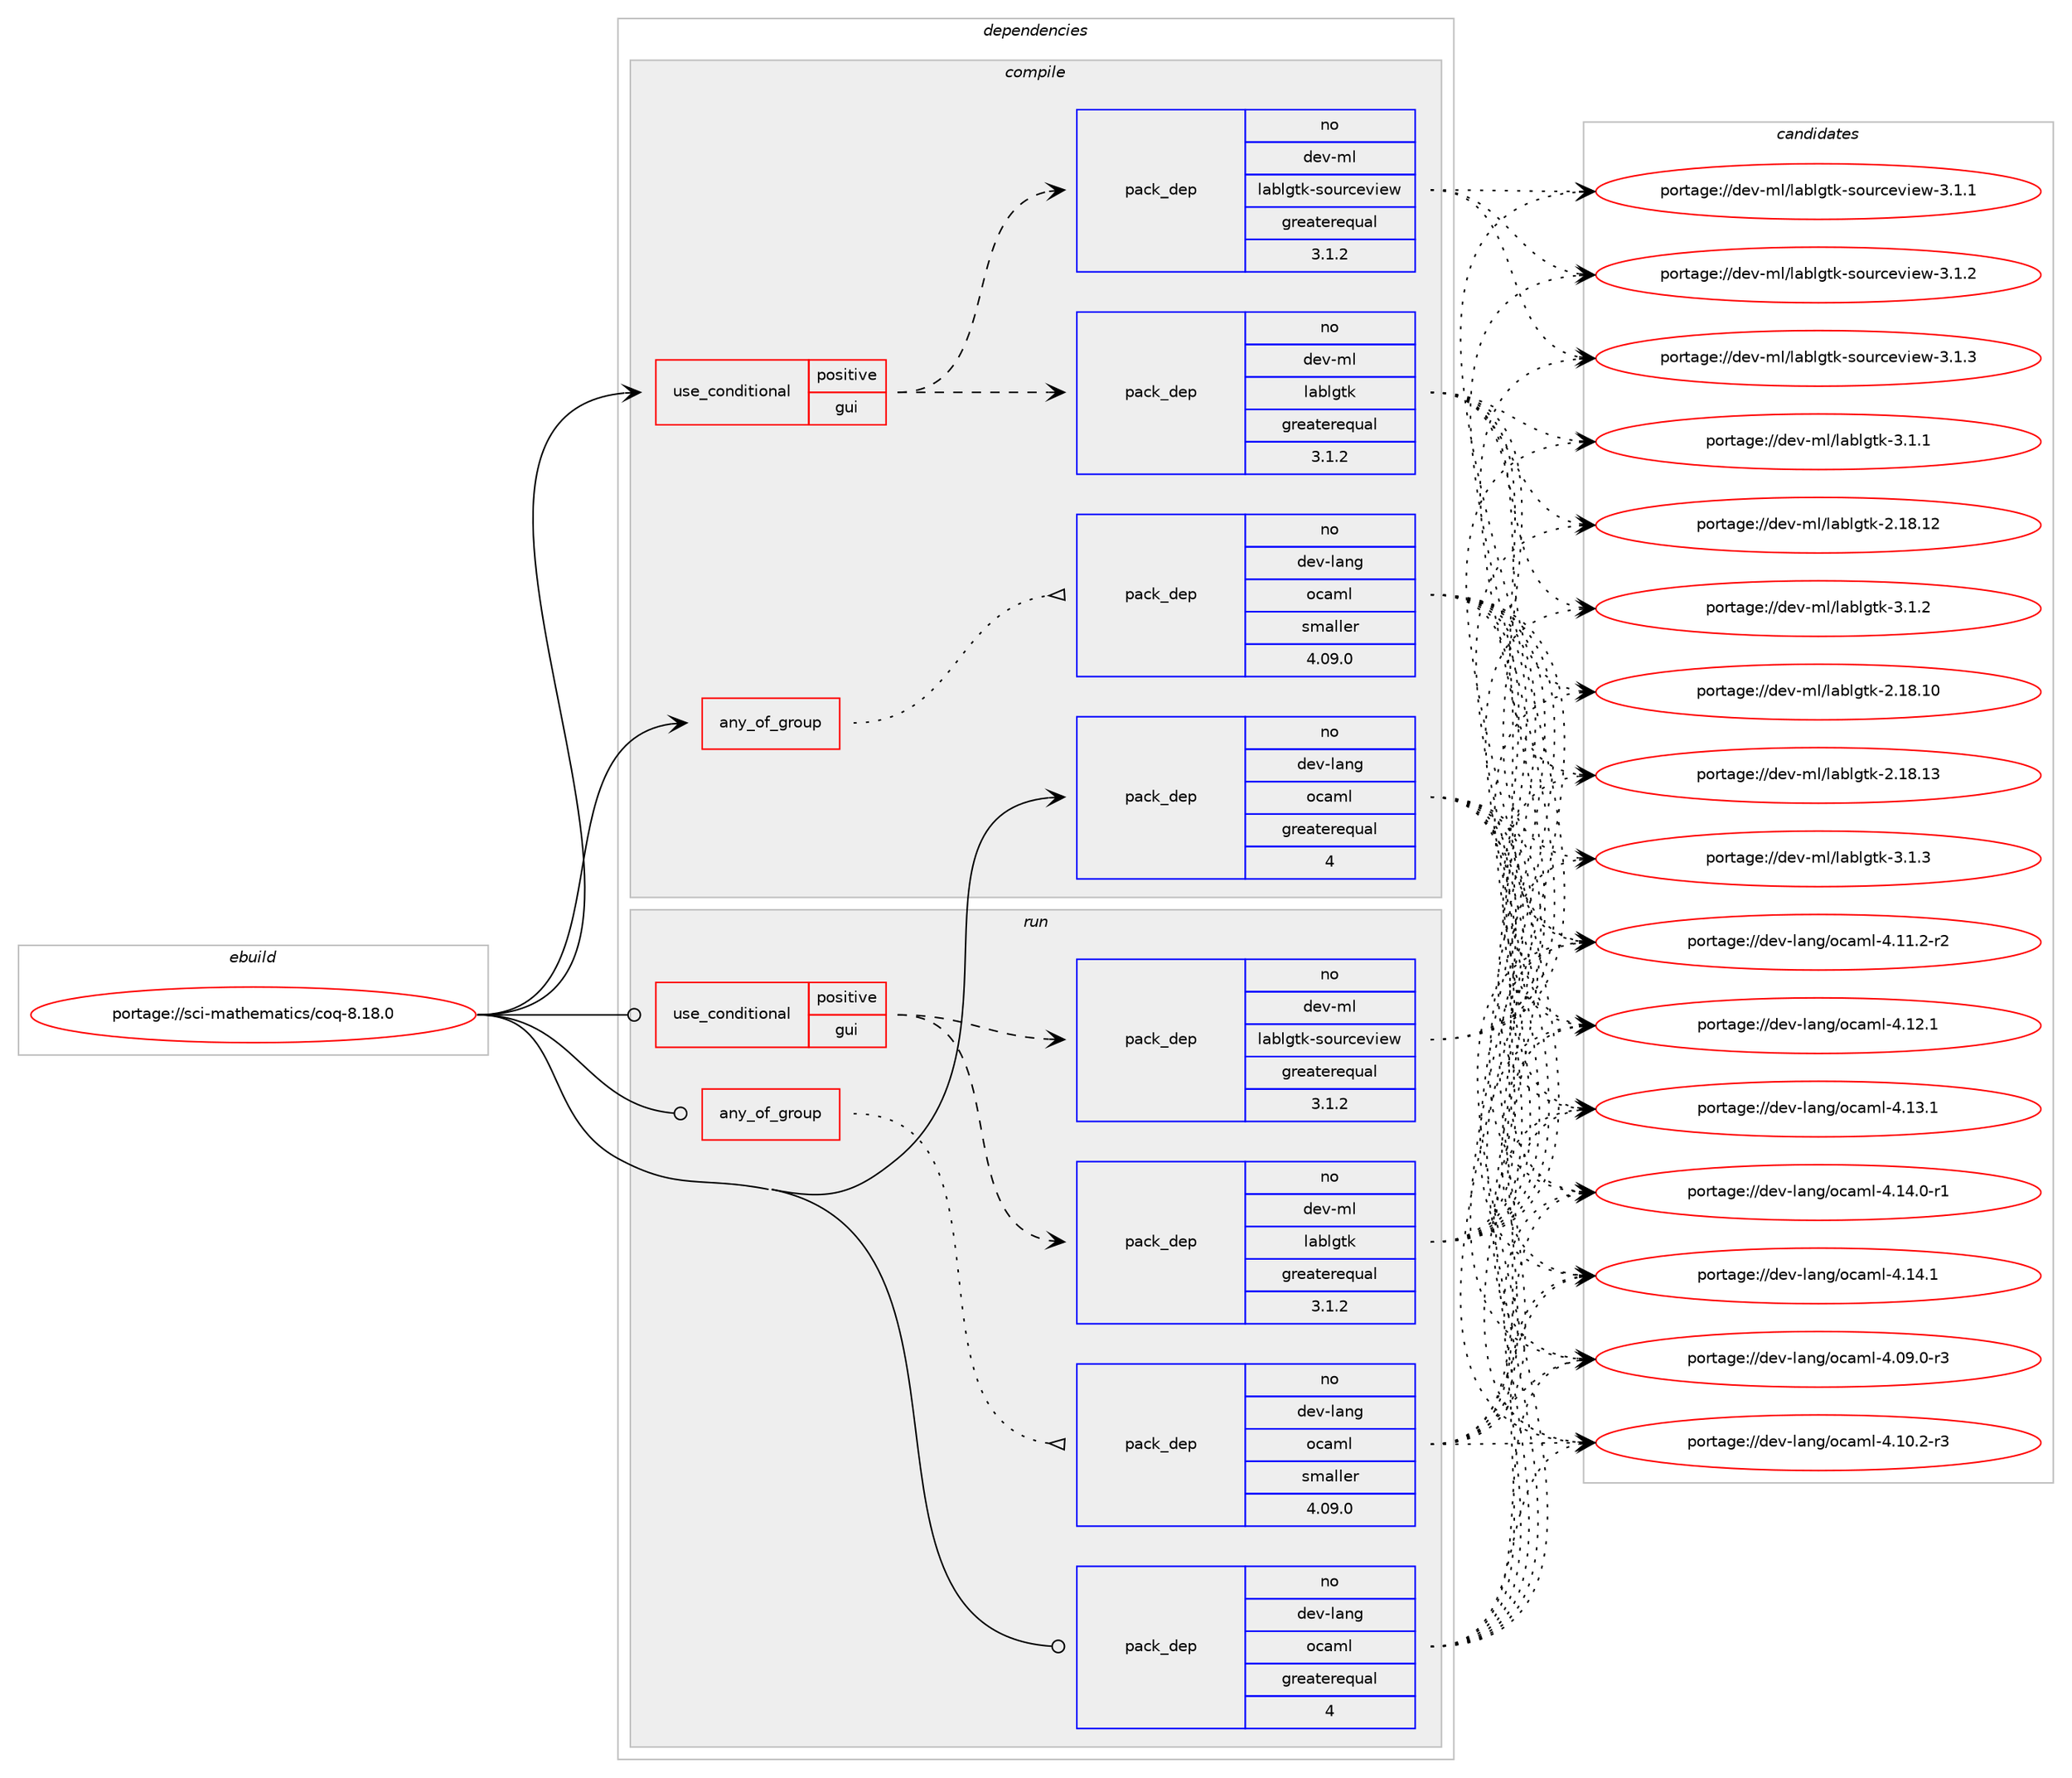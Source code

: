 digraph prolog {

# *************
# Graph options
# *************

newrank=true;
concentrate=true;
compound=true;
graph [rankdir=LR,fontname=Helvetica,fontsize=10,ranksep=1.5];#, ranksep=2.5, nodesep=0.2];
edge  [arrowhead=vee];
node  [fontname=Helvetica,fontsize=10];

# **********
# The ebuild
# **********

subgraph cluster_leftcol {
color=gray;
rank=same;
label=<<i>ebuild</i>>;
id [label="portage://sci-mathematics/coq-8.18.0", color=red, width=4, href="../sci-mathematics/coq-8.18.0.svg"];
}

# ****************
# The dependencies
# ****************

subgraph cluster_midcol {
color=gray;
label=<<i>dependencies</i>>;
subgraph cluster_compile {
fillcolor="#eeeeee";
style=filled;
label=<<i>compile</i>>;
subgraph any127 {
dependency13813 [label=<<TABLE BORDER="0" CELLBORDER="1" CELLSPACING="0" CELLPADDING="4"><TR><TD CELLPADDING="10">any_of_group</TD></TR></TABLE>>, shape=none, color=red];# *** BEGIN UNKNOWN DEPENDENCY TYPE (TODO) ***
# dependency13813 -> package_dependency(portage://sci-mathematics/coq-8.18.0,install,no,dev-ml,num,none,[,,],[],[])
# *** END UNKNOWN DEPENDENCY TYPE (TODO) ***

subgraph pack3887 {
dependency13814 [label=<<TABLE BORDER="0" CELLBORDER="1" CELLSPACING="0" CELLPADDING="4" WIDTH="220"><TR><TD ROWSPAN="6" CELLPADDING="30">pack_dep</TD></TR><TR><TD WIDTH="110">no</TD></TR><TR><TD>dev-lang</TD></TR><TR><TD>ocaml</TD></TR><TR><TD>smaller</TD></TR><TR><TD>4.09.0</TD></TR></TABLE>>, shape=none, color=blue];
}
dependency13813:e -> dependency13814:w [weight=20,style="dotted",arrowhead="oinv"];
}
id:e -> dependency13813:w [weight=20,style="solid",arrowhead="vee"];
subgraph cond9798 {
dependency13815 [label=<<TABLE BORDER="0" CELLBORDER="1" CELLSPACING="0" CELLPADDING="4"><TR><TD ROWSPAN="3" CELLPADDING="10">use_conditional</TD></TR><TR><TD>positive</TD></TR><TR><TD>gui</TD></TR></TABLE>>, shape=none, color=red];
subgraph pack3888 {
dependency13816 [label=<<TABLE BORDER="0" CELLBORDER="1" CELLSPACING="0" CELLPADDING="4" WIDTH="220"><TR><TD ROWSPAN="6" CELLPADDING="30">pack_dep</TD></TR><TR><TD WIDTH="110">no</TD></TR><TR><TD>dev-ml</TD></TR><TR><TD>lablgtk</TD></TR><TR><TD>greaterequal</TD></TR><TR><TD>3.1.2</TD></TR></TABLE>>, shape=none, color=blue];
}
dependency13815:e -> dependency13816:w [weight=20,style="dashed",arrowhead="vee"];
subgraph pack3889 {
dependency13817 [label=<<TABLE BORDER="0" CELLBORDER="1" CELLSPACING="0" CELLPADDING="4" WIDTH="220"><TR><TD ROWSPAN="6" CELLPADDING="30">pack_dep</TD></TR><TR><TD WIDTH="110">no</TD></TR><TR><TD>dev-ml</TD></TR><TR><TD>lablgtk-sourceview</TD></TR><TR><TD>greaterequal</TD></TR><TR><TD>3.1.2</TD></TR></TABLE>>, shape=none, color=blue];
}
dependency13815:e -> dependency13817:w [weight=20,style="dashed",arrowhead="vee"];
}
id:e -> dependency13815:w [weight=20,style="solid",arrowhead="vee"];
subgraph pack3890 {
dependency13818 [label=<<TABLE BORDER="0" CELLBORDER="1" CELLSPACING="0" CELLPADDING="4" WIDTH="220"><TR><TD ROWSPAN="6" CELLPADDING="30">pack_dep</TD></TR><TR><TD WIDTH="110">no</TD></TR><TR><TD>dev-lang</TD></TR><TR><TD>ocaml</TD></TR><TR><TD>greaterequal</TD></TR><TR><TD>4</TD></TR></TABLE>>, shape=none, color=blue];
}
id:e -> dependency13818:w [weight=20,style="solid",arrowhead="vee"];
# *** BEGIN UNKNOWN DEPENDENCY TYPE (TODO) ***
# id -> package_dependency(portage://sci-mathematics/coq-8.18.0,install,no,dev-ml,dune,none,[,,],any_same_slot,[])
# *** END UNKNOWN DEPENDENCY TYPE (TODO) ***

# *** BEGIN UNKNOWN DEPENDENCY TYPE (TODO) ***
# id -> package_dependency(portage://sci-mathematics/coq-8.18.0,install,no,dev-ml,zarith,none,[,,],any_same_slot,[])
# *** END UNKNOWN DEPENDENCY TYPE (TODO) ***

}
subgraph cluster_compileandrun {
fillcolor="#eeeeee";
style=filled;
label=<<i>compile and run</i>>;
}
subgraph cluster_run {
fillcolor="#eeeeee";
style=filled;
label=<<i>run</i>>;
subgraph any128 {
dependency13819 [label=<<TABLE BORDER="0" CELLBORDER="1" CELLSPACING="0" CELLPADDING="4"><TR><TD CELLPADDING="10">any_of_group</TD></TR></TABLE>>, shape=none, color=red];# *** BEGIN UNKNOWN DEPENDENCY TYPE (TODO) ***
# dependency13819 -> package_dependency(portage://sci-mathematics/coq-8.18.0,run,no,dev-ml,num,none,[,,],[],[])
# *** END UNKNOWN DEPENDENCY TYPE (TODO) ***

subgraph pack3891 {
dependency13820 [label=<<TABLE BORDER="0" CELLBORDER="1" CELLSPACING="0" CELLPADDING="4" WIDTH="220"><TR><TD ROWSPAN="6" CELLPADDING="30">pack_dep</TD></TR><TR><TD WIDTH="110">no</TD></TR><TR><TD>dev-lang</TD></TR><TR><TD>ocaml</TD></TR><TR><TD>smaller</TD></TR><TR><TD>4.09.0</TD></TR></TABLE>>, shape=none, color=blue];
}
dependency13819:e -> dependency13820:w [weight=20,style="dotted",arrowhead="oinv"];
}
id:e -> dependency13819:w [weight=20,style="solid",arrowhead="odot"];
subgraph cond9799 {
dependency13821 [label=<<TABLE BORDER="0" CELLBORDER="1" CELLSPACING="0" CELLPADDING="4"><TR><TD ROWSPAN="3" CELLPADDING="10">use_conditional</TD></TR><TR><TD>positive</TD></TR><TR><TD>gui</TD></TR></TABLE>>, shape=none, color=red];
subgraph pack3892 {
dependency13822 [label=<<TABLE BORDER="0" CELLBORDER="1" CELLSPACING="0" CELLPADDING="4" WIDTH="220"><TR><TD ROWSPAN="6" CELLPADDING="30">pack_dep</TD></TR><TR><TD WIDTH="110">no</TD></TR><TR><TD>dev-ml</TD></TR><TR><TD>lablgtk</TD></TR><TR><TD>greaterequal</TD></TR><TR><TD>3.1.2</TD></TR></TABLE>>, shape=none, color=blue];
}
dependency13821:e -> dependency13822:w [weight=20,style="dashed",arrowhead="vee"];
subgraph pack3893 {
dependency13823 [label=<<TABLE BORDER="0" CELLBORDER="1" CELLSPACING="0" CELLPADDING="4" WIDTH="220"><TR><TD ROWSPAN="6" CELLPADDING="30">pack_dep</TD></TR><TR><TD WIDTH="110">no</TD></TR><TR><TD>dev-ml</TD></TR><TR><TD>lablgtk-sourceview</TD></TR><TR><TD>greaterequal</TD></TR><TR><TD>3.1.2</TD></TR></TABLE>>, shape=none, color=blue];
}
dependency13821:e -> dependency13823:w [weight=20,style="dashed",arrowhead="vee"];
}
id:e -> dependency13821:w [weight=20,style="solid",arrowhead="odot"];
subgraph pack3894 {
dependency13824 [label=<<TABLE BORDER="0" CELLBORDER="1" CELLSPACING="0" CELLPADDING="4" WIDTH="220"><TR><TD ROWSPAN="6" CELLPADDING="30">pack_dep</TD></TR><TR><TD WIDTH="110">no</TD></TR><TR><TD>dev-lang</TD></TR><TR><TD>ocaml</TD></TR><TR><TD>greaterequal</TD></TR><TR><TD>4</TD></TR></TABLE>>, shape=none, color=blue];
}
id:e -> dependency13824:w [weight=20,style="solid",arrowhead="odot"];
# *** BEGIN UNKNOWN DEPENDENCY TYPE (TODO) ***
# id -> package_dependency(portage://sci-mathematics/coq-8.18.0,run,no,dev-ml,dune,none,[,,],any_same_slot,[])
# *** END UNKNOWN DEPENDENCY TYPE (TODO) ***

# *** BEGIN UNKNOWN DEPENDENCY TYPE (TODO) ***
# id -> package_dependency(portage://sci-mathematics/coq-8.18.0,run,no,dev-ml,zarith,none,[,,],any_same_slot,[])
# *** END UNKNOWN DEPENDENCY TYPE (TODO) ***

}
}

# **************
# The candidates
# **************

subgraph cluster_choices {
rank=same;
color=gray;
label=<<i>candidates</i>>;

subgraph choice3887 {
color=black;
nodesep=1;
choice1001011184510897110103471119997109108455246485746484511451 [label="portage://dev-lang/ocaml-4.09.0-r3", color=red, width=4,href="../dev-lang/ocaml-4.09.0-r3.svg"];
choice1001011184510897110103471119997109108455246494846504511451 [label="portage://dev-lang/ocaml-4.10.2-r3", color=red, width=4,href="../dev-lang/ocaml-4.10.2-r3.svg"];
choice1001011184510897110103471119997109108455246494946504511450 [label="portage://dev-lang/ocaml-4.11.2-r2", color=red, width=4,href="../dev-lang/ocaml-4.11.2-r2.svg"];
choice100101118451089711010347111999710910845524649504649 [label="portage://dev-lang/ocaml-4.12.1", color=red, width=4,href="../dev-lang/ocaml-4.12.1.svg"];
choice100101118451089711010347111999710910845524649514649 [label="portage://dev-lang/ocaml-4.13.1", color=red, width=4,href="../dev-lang/ocaml-4.13.1.svg"];
choice1001011184510897110103471119997109108455246495246484511449 [label="portage://dev-lang/ocaml-4.14.0-r1", color=red, width=4,href="../dev-lang/ocaml-4.14.0-r1.svg"];
choice100101118451089711010347111999710910845524649524649 [label="portage://dev-lang/ocaml-4.14.1", color=red, width=4,href="../dev-lang/ocaml-4.14.1.svg"];
dependency13814:e -> choice1001011184510897110103471119997109108455246485746484511451:w [style=dotted,weight="100"];
dependency13814:e -> choice1001011184510897110103471119997109108455246494846504511451:w [style=dotted,weight="100"];
dependency13814:e -> choice1001011184510897110103471119997109108455246494946504511450:w [style=dotted,weight="100"];
dependency13814:e -> choice100101118451089711010347111999710910845524649504649:w [style=dotted,weight="100"];
dependency13814:e -> choice100101118451089711010347111999710910845524649514649:w [style=dotted,weight="100"];
dependency13814:e -> choice1001011184510897110103471119997109108455246495246484511449:w [style=dotted,weight="100"];
dependency13814:e -> choice100101118451089711010347111999710910845524649524649:w [style=dotted,weight="100"];
}
subgraph choice3888 {
color=black;
nodesep=1;
choice100101118451091084710897981081031161074550464956464948 [label="portage://dev-ml/lablgtk-2.18.10", color=red, width=4,href="../dev-ml/lablgtk-2.18.10.svg"];
choice100101118451091084710897981081031161074550464956464950 [label="portage://dev-ml/lablgtk-2.18.12", color=red, width=4,href="../dev-ml/lablgtk-2.18.12.svg"];
choice100101118451091084710897981081031161074550464956464951 [label="portage://dev-ml/lablgtk-2.18.13", color=red, width=4,href="../dev-ml/lablgtk-2.18.13.svg"];
choice10010111845109108471089798108103116107455146494649 [label="portage://dev-ml/lablgtk-3.1.1", color=red, width=4,href="../dev-ml/lablgtk-3.1.1.svg"];
choice10010111845109108471089798108103116107455146494650 [label="portage://dev-ml/lablgtk-3.1.2", color=red, width=4,href="../dev-ml/lablgtk-3.1.2.svg"];
choice10010111845109108471089798108103116107455146494651 [label="portage://dev-ml/lablgtk-3.1.3", color=red, width=4,href="../dev-ml/lablgtk-3.1.3.svg"];
dependency13816:e -> choice100101118451091084710897981081031161074550464956464948:w [style=dotted,weight="100"];
dependency13816:e -> choice100101118451091084710897981081031161074550464956464950:w [style=dotted,weight="100"];
dependency13816:e -> choice100101118451091084710897981081031161074550464956464951:w [style=dotted,weight="100"];
dependency13816:e -> choice10010111845109108471089798108103116107455146494649:w [style=dotted,weight="100"];
dependency13816:e -> choice10010111845109108471089798108103116107455146494650:w [style=dotted,weight="100"];
dependency13816:e -> choice10010111845109108471089798108103116107455146494651:w [style=dotted,weight="100"];
}
subgraph choice3889 {
color=black;
nodesep=1;
choice100101118451091084710897981081031161074511511111711499101118105101119455146494649 [label="portage://dev-ml/lablgtk-sourceview-3.1.1", color=red, width=4,href="../dev-ml/lablgtk-sourceview-3.1.1.svg"];
choice100101118451091084710897981081031161074511511111711499101118105101119455146494650 [label="portage://dev-ml/lablgtk-sourceview-3.1.2", color=red, width=4,href="../dev-ml/lablgtk-sourceview-3.1.2.svg"];
choice100101118451091084710897981081031161074511511111711499101118105101119455146494651 [label="portage://dev-ml/lablgtk-sourceview-3.1.3", color=red, width=4,href="../dev-ml/lablgtk-sourceview-3.1.3.svg"];
dependency13817:e -> choice100101118451091084710897981081031161074511511111711499101118105101119455146494649:w [style=dotted,weight="100"];
dependency13817:e -> choice100101118451091084710897981081031161074511511111711499101118105101119455146494650:w [style=dotted,weight="100"];
dependency13817:e -> choice100101118451091084710897981081031161074511511111711499101118105101119455146494651:w [style=dotted,weight="100"];
}
subgraph choice3890 {
color=black;
nodesep=1;
choice1001011184510897110103471119997109108455246485746484511451 [label="portage://dev-lang/ocaml-4.09.0-r3", color=red, width=4,href="../dev-lang/ocaml-4.09.0-r3.svg"];
choice1001011184510897110103471119997109108455246494846504511451 [label="portage://dev-lang/ocaml-4.10.2-r3", color=red, width=4,href="../dev-lang/ocaml-4.10.2-r3.svg"];
choice1001011184510897110103471119997109108455246494946504511450 [label="portage://dev-lang/ocaml-4.11.2-r2", color=red, width=4,href="../dev-lang/ocaml-4.11.2-r2.svg"];
choice100101118451089711010347111999710910845524649504649 [label="portage://dev-lang/ocaml-4.12.1", color=red, width=4,href="../dev-lang/ocaml-4.12.1.svg"];
choice100101118451089711010347111999710910845524649514649 [label="portage://dev-lang/ocaml-4.13.1", color=red, width=4,href="../dev-lang/ocaml-4.13.1.svg"];
choice1001011184510897110103471119997109108455246495246484511449 [label="portage://dev-lang/ocaml-4.14.0-r1", color=red, width=4,href="../dev-lang/ocaml-4.14.0-r1.svg"];
choice100101118451089711010347111999710910845524649524649 [label="portage://dev-lang/ocaml-4.14.1", color=red, width=4,href="../dev-lang/ocaml-4.14.1.svg"];
dependency13818:e -> choice1001011184510897110103471119997109108455246485746484511451:w [style=dotted,weight="100"];
dependency13818:e -> choice1001011184510897110103471119997109108455246494846504511451:w [style=dotted,weight="100"];
dependency13818:e -> choice1001011184510897110103471119997109108455246494946504511450:w [style=dotted,weight="100"];
dependency13818:e -> choice100101118451089711010347111999710910845524649504649:w [style=dotted,weight="100"];
dependency13818:e -> choice100101118451089711010347111999710910845524649514649:w [style=dotted,weight="100"];
dependency13818:e -> choice1001011184510897110103471119997109108455246495246484511449:w [style=dotted,weight="100"];
dependency13818:e -> choice100101118451089711010347111999710910845524649524649:w [style=dotted,weight="100"];
}
subgraph choice3891 {
color=black;
nodesep=1;
choice1001011184510897110103471119997109108455246485746484511451 [label="portage://dev-lang/ocaml-4.09.0-r3", color=red, width=4,href="../dev-lang/ocaml-4.09.0-r3.svg"];
choice1001011184510897110103471119997109108455246494846504511451 [label="portage://dev-lang/ocaml-4.10.2-r3", color=red, width=4,href="../dev-lang/ocaml-4.10.2-r3.svg"];
choice1001011184510897110103471119997109108455246494946504511450 [label="portage://dev-lang/ocaml-4.11.2-r2", color=red, width=4,href="../dev-lang/ocaml-4.11.2-r2.svg"];
choice100101118451089711010347111999710910845524649504649 [label="portage://dev-lang/ocaml-4.12.1", color=red, width=4,href="../dev-lang/ocaml-4.12.1.svg"];
choice100101118451089711010347111999710910845524649514649 [label="portage://dev-lang/ocaml-4.13.1", color=red, width=4,href="../dev-lang/ocaml-4.13.1.svg"];
choice1001011184510897110103471119997109108455246495246484511449 [label="portage://dev-lang/ocaml-4.14.0-r1", color=red, width=4,href="../dev-lang/ocaml-4.14.0-r1.svg"];
choice100101118451089711010347111999710910845524649524649 [label="portage://dev-lang/ocaml-4.14.1", color=red, width=4,href="../dev-lang/ocaml-4.14.1.svg"];
dependency13820:e -> choice1001011184510897110103471119997109108455246485746484511451:w [style=dotted,weight="100"];
dependency13820:e -> choice1001011184510897110103471119997109108455246494846504511451:w [style=dotted,weight="100"];
dependency13820:e -> choice1001011184510897110103471119997109108455246494946504511450:w [style=dotted,weight="100"];
dependency13820:e -> choice100101118451089711010347111999710910845524649504649:w [style=dotted,weight="100"];
dependency13820:e -> choice100101118451089711010347111999710910845524649514649:w [style=dotted,weight="100"];
dependency13820:e -> choice1001011184510897110103471119997109108455246495246484511449:w [style=dotted,weight="100"];
dependency13820:e -> choice100101118451089711010347111999710910845524649524649:w [style=dotted,weight="100"];
}
subgraph choice3892 {
color=black;
nodesep=1;
choice100101118451091084710897981081031161074550464956464948 [label="portage://dev-ml/lablgtk-2.18.10", color=red, width=4,href="../dev-ml/lablgtk-2.18.10.svg"];
choice100101118451091084710897981081031161074550464956464950 [label="portage://dev-ml/lablgtk-2.18.12", color=red, width=4,href="../dev-ml/lablgtk-2.18.12.svg"];
choice100101118451091084710897981081031161074550464956464951 [label="portage://dev-ml/lablgtk-2.18.13", color=red, width=4,href="../dev-ml/lablgtk-2.18.13.svg"];
choice10010111845109108471089798108103116107455146494649 [label="portage://dev-ml/lablgtk-3.1.1", color=red, width=4,href="../dev-ml/lablgtk-3.1.1.svg"];
choice10010111845109108471089798108103116107455146494650 [label="portage://dev-ml/lablgtk-3.1.2", color=red, width=4,href="../dev-ml/lablgtk-3.1.2.svg"];
choice10010111845109108471089798108103116107455146494651 [label="portage://dev-ml/lablgtk-3.1.3", color=red, width=4,href="../dev-ml/lablgtk-3.1.3.svg"];
dependency13822:e -> choice100101118451091084710897981081031161074550464956464948:w [style=dotted,weight="100"];
dependency13822:e -> choice100101118451091084710897981081031161074550464956464950:w [style=dotted,weight="100"];
dependency13822:e -> choice100101118451091084710897981081031161074550464956464951:w [style=dotted,weight="100"];
dependency13822:e -> choice10010111845109108471089798108103116107455146494649:w [style=dotted,weight="100"];
dependency13822:e -> choice10010111845109108471089798108103116107455146494650:w [style=dotted,weight="100"];
dependency13822:e -> choice10010111845109108471089798108103116107455146494651:w [style=dotted,weight="100"];
}
subgraph choice3893 {
color=black;
nodesep=1;
choice100101118451091084710897981081031161074511511111711499101118105101119455146494649 [label="portage://dev-ml/lablgtk-sourceview-3.1.1", color=red, width=4,href="../dev-ml/lablgtk-sourceview-3.1.1.svg"];
choice100101118451091084710897981081031161074511511111711499101118105101119455146494650 [label="portage://dev-ml/lablgtk-sourceview-3.1.2", color=red, width=4,href="../dev-ml/lablgtk-sourceview-3.1.2.svg"];
choice100101118451091084710897981081031161074511511111711499101118105101119455146494651 [label="portage://dev-ml/lablgtk-sourceview-3.1.3", color=red, width=4,href="../dev-ml/lablgtk-sourceview-3.1.3.svg"];
dependency13823:e -> choice100101118451091084710897981081031161074511511111711499101118105101119455146494649:w [style=dotted,weight="100"];
dependency13823:e -> choice100101118451091084710897981081031161074511511111711499101118105101119455146494650:w [style=dotted,weight="100"];
dependency13823:e -> choice100101118451091084710897981081031161074511511111711499101118105101119455146494651:w [style=dotted,weight="100"];
}
subgraph choice3894 {
color=black;
nodesep=1;
choice1001011184510897110103471119997109108455246485746484511451 [label="portage://dev-lang/ocaml-4.09.0-r3", color=red, width=4,href="../dev-lang/ocaml-4.09.0-r3.svg"];
choice1001011184510897110103471119997109108455246494846504511451 [label="portage://dev-lang/ocaml-4.10.2-r3", color=red, width=4,href="../dev-lang/ocaml-4.10.2-r3.svg"];
choice1001011184510897110103471119997109108455246494946504511450 [label="portage://dev-lang/ocaml-4.11.2-r2", color=red, width=4,href="../dev-lang/ocaml-4.11.2-r2.svg"];
choice100101118451089711010347111999710910845524649504649 [label="portage://dev-lang/ocaml-4.12.1", color=red, width=4,href="../dev-lang/ocaml-4.12.1.svg"];
choice100101118451089711010347111999710910845524649514649 [label="portage://dev-lang/ocaml-4.13.1", color=red, width=4,href="../dev-lang/ocaml-4.13.1.svg"];
choice1001011184510897110103471119997109108455246495246484511449 [label="portage://dev-lang/ocaml-4.14.0-r1", color=red, width=4,href="../dev-lang/ocaml-4.14.0-r1.svg"];
choice100101118451089711010347111999710910845524649524649 [label="portage://dev-lang/ocaml-4.14.1", color=red, width=4,href="../dev-lang/ocaml-4.14.1.svg"];
dependency13824:e -> choice1001011184510897110103471119997109108455246485746484511451:w [style=dotted,weight="100"];
dependency13824:e -> choice1001011184510897110103471119997109108455246494846504511451:w [style=dotted,weight="100"];
dependency13824:e -> choice1001011184510897110103471119997109108455246494946504511450:w [style=dotted,weight="100"];
dependency13824:e -> choice100101118451089711010347111999710910845524649504649:w [style=dotted,weight="100"];
dependency13824:e -> choice100101118451089711010347111999710910845524649514649:w [style=dotted,weight="100"];
dependency13824:e -> choice1001011184510897110103471119997109108455246495246484511449:w [style=dotted,weight="100"];
dependency13824:e -> choice100101118451089711010347111999710910845524649524649:w [style=dotted,weight="100"];
}
}

}
